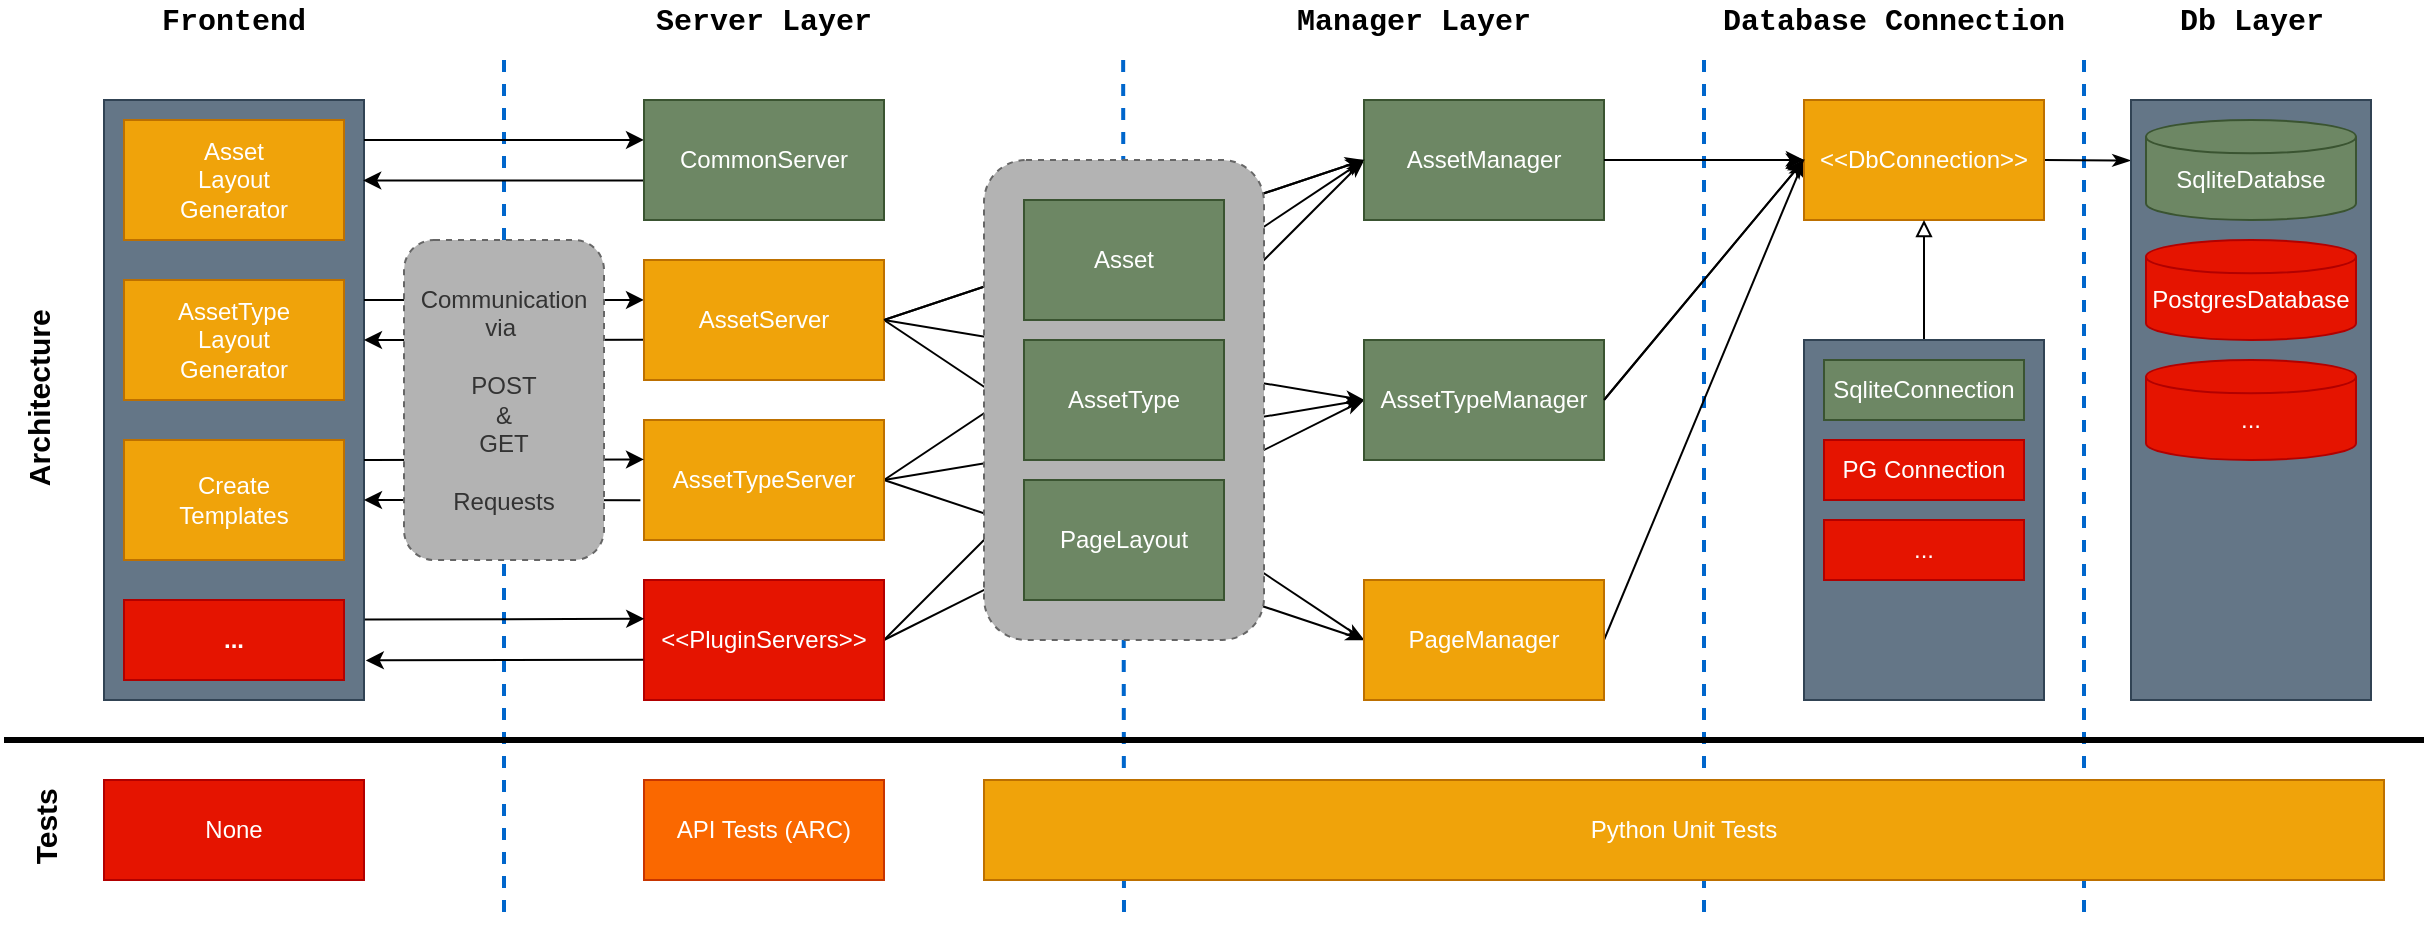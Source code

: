 <mxfile version="13.7.1" type="device"><diagram id="XkC64CSBz6MuFuF_FBS2" name="Page-1"><mxGraphModel dx="1422" dy="802" grid="1" gridSize="10" guides="1" tooltips="1" connect="1" arrows="1" fold="1" page="1" pageScale="1" pageWidth="827" pageHeight="1169" math="0" shadow="0"><root><mxCell id="0"/><mxCell id="1" parent="0"/><mxCell id="zYlzJXG3D5b0yWtDwXsM-15" value="" style="endArrow=none;dashed=1;html=1;rounded=0;strokeWidth=2;strokeColor=#0066CC;" edge="1" parent="1"><mxGeometry width="50" height="50" relative="1" as="geometry"><mxPoint x="1200" y="380" as="sourcePoint"/><mxPoint x="1200" y="810" as="targetPoint"/></mxGeometry></mxCell><mxCell id="zYlzJXG3D5b0yWtDwXsM-14" value="" style="endArrow=none;dashed=1;html=1;rounded=0;strokeWidth=2;strokeColor=#0066CC;" edge="1" parent="1"><mxGeometry width="50" height="50" relative="1" as="geometry"><mxPoint x="1010" y="380" as="sourcePoint"/><mxPoint x="1010" y="810" as="targetPoint"/></mxGeometry></mxCell><mxCell id="zYlzJXG3D5b0yWtDwXsM-13" value="" style="endArrow=none;dashed=1;html=1;rounded=0;strokeWidth=2;strokeColor=#0066CC;" edge="1" parent="1"><mxGeometry width="50" height="50" relative="1" as="geometry"><mxPoint x="719.58" y="380" as="sourcePoint"/><mxPoint x="720" y="810" as="targetPoint"/></mxGeometry></mxCell><mxCell id="zYlzJXG3D5b0yWtDwXsM-12" value="" style="endArrow=none;dashed=1;html=1;rounded=0;strokeWidth=2;strokeColor=#0066CC;" edge="1" parent="1"><mxGeometry width="50" height="50" relative="1" as="geometry"><mxPoint x="410" y="380" as="sourcePoint"/><mxPoint x="410" y="810" as="targetPoint"/></mxGeometry></mxCell><mxCell id="GYhRSr2gNebdkUgyvL3g-2" value="" style="rounded=0;whiteSpace=wrap;html=1;labelPosition=center;verticalLabelPosition=middle;align=center;verticalAlign=middle;spacingTop=3;fillColor=#647687;strokeColor=#314354;fontColor=#ffffff;" parent="1" vertex="1"><mxGeometry x="210" y="400" width="130" height="300" as="geometry"/></mxCell><mxCell id="GYhRSr2gNebdkUgyvL3g-31" style="edgeStyle=none;rounded=0;orthogonalLoop=1;jettySize=auto;html=1;exitX=1;exitY=0.5;exitDx=0;exitDy=0;entryX=0;entryY=0.5;entryDx=0;entryDy=0;endArrow=classicThin;endFill=1;" parent="1" source="GYhRSr2gNebdkUgyvL3g-6" target="GYhRSr2gNebdkUgyvL3g-19" edge="1"><mxGeometry relative="1" as="geometry"/></mxCell><mxCell id="GYhRSr2gNebdkUgyvL3g-32" style="edgeStyle=none;rounded=0;orthogonalLoop=1;jettySize=auto;html=1;exitX=1;exitY=0.5;exitDx=0;exitDy=0;entryX=0;entryY=0.5;entryDx=0;entryDy=0;endArrow=classicThin;endFill=1;" parent="1" source="GYhRSr2gNebdkUgyvL3g-6" target="GYhRSr2gNebdkUgyvL3g-20" edge="1"><mxGeometry relative="1" as="geometry"/></mxCell><mxCell id="GYhRSr2gNebdkUgyvL3g-54" style="edgeStyle=none;rounded=0;orthogonalLoop=1;jettySize=auto;html=1;exitX=1;exitY=0.5;exitDx=0;exitDy=0;entryX=0;entryY=0.5;entryDx=0;entryDy=0;endArrow=classicThin;endFill=1;" parent="1" source="GYhRSr2gNebdkUgyvL3g-6" target="GYhRSr2gNebdkUgyvL3g-21" edge="1"><mxGeometry relative="1" as="geometry"/></mxCell><mxCell id="GYhRSr2gNebdkUgyvL3g-6" value="AssetTypeServer" style="rounded=0;whiteSpace=wrap;html=1;fillColor=#f0a30a;strokeColor=#BD7000;fontColor=#ffffff;" parent="1" vertex="1"><mxGeometry x="480" y="560" width="120" height="60" as="geometry"/></mxCell><mxCell id="GYhRSr2gNebdkUgyvL3g-33" style="edgeStyle=none;rounded=0;orthogonalLoop=1;jettySize=auto;html=1;exitX=1;exitY=0.5;exitDx=0;exitDy=0;entryX=0;entryY=0.5;entryDx=0;entryDy=0;endArrow=classicThin;endFill=1;" parent="1" source="GYhRSr2gNebdkUgyvL3g-7" target="GYhRSr2gNebdkUgyvL3g-20" edge="1"><mxGeometry relative="1" as="geometry"/></mxCell><mxCell id="GYhRSr2gNebdkUgyvL3g-34" style="edgeStyle=none;rounded=0;orthogonalLoop=1;jettySize=auto;html=1;exitX=1;exitY=0.5;exitDx=0;exitDy=0;entryX=0;entryY=0.5;entryDx=0;entryDy=0;endArrow=classicThin;endFill=1;" parent="1" source="GYhRSr2gNebdkUgyvL3g-7" target="GYhRSr2gNebdkUgyvL3g-19" edge="1"><mxGeometry relative="1" as="geometry"/></mxCell><mxCell id="GYhRSr2gNebdkUgyvL3g-7" value="&amp;lt;&amp;lt;PluginServers&amp;gt;&amp;gt;" style="rounded=0;whiteSpace=wrap;html=1;fillColor=#e51400;strokeColor=#B20000;fontColor=#ffffff;" parent="1" vertex="1"><mxGeometry x="480" y="640" width="120" height="60" as="geometry"/></mxCell><mxCell id="GYhRSr2gNebdkUgyvL3g-8" value="" style="endArrow=classic;html=1;entryX=0;entryY=0.333;entryDx=0;entryDy=0;entryPerimeter=0;" parent="1" target="GYhRSr2gNebdkUgyvL3g-16" edge="1"><mxGeometry width="50" height="50" relative="1" as="geometry"><mxPoint x="340" y="420" as="sourcePoint"/><mxPoint x="440" y="419.98" as="targetPoint"/></mxGeometry></mxCell><mxCell id="GYhRSr2gNebdkUgyvL3g-9" value="" style="endArrow=classic;html=1;entryX=0.997;entryY=0.134;entryDx=0;entryDy=0;entryPerimeter=0;exitX=0;exitY=0.67;exitDx=0;exitDy=0;exitPerimeter=0;" parent="1" source="GYhRSr2gNebdkUgyvL3g-16" target="GYhRSr2gNebdkUgyvL3g-2" edge="1"><mxGeometry width="50" height="50" relative="1" as="geometry"><mxPoint x="440" y="440" as="sourcePoint"/><mxPoint x="490" y="390" as="targetPoint"/></mxGeometry></mxCell><mxCell id="GYhRSr2gNebdkUgyvL3g-10" value="" style="endArrow=classic;html=1;entryX=0;entryY=0.333;entryDx=0;entryDy=0;entryPerimeter=0;" parent="1" target="GYhRSr2gNebdkUgyvL3g-17" edge="1"><mxGeometry width="50" height="50" relative="1" as="geometry"><mxPoint x="340" y="500" as="sourcePoint"/><mxPoint x="440" y="500.0" as="targetPoint"/></mxGeometry></mxCell><mxCell id="GYhRSr2gNebdkUgyvL3g-11" value="" style="endArrow=classic;html=1;exitX=-0.001;exitY=0.665;exitDx=0;exitDy=0;exitPerimeter=0;" parent="1" source="GYhRSr2gNebdkUgyvL3g-17" edge="1"><mxGeometry width="50" height="50" relative="1" as="geometry"><mxPoint x="440" y="520.02" as="sourcePoint"/><mxPoint x="340" y="520" as="targetPoint"/></mxGeometry></mxCell><mxCell id="GYhRSr2gNebdkUgyvL3g-12" value="" style="endArrow=classic;html=1;entryX=0;entryY=0.329;entryDx=0;entryDy=0;entryPerimeter=0;" parent="1" target="GYhRSr2gNebdkUgyvL3g-6" edge="1"><mxGeometry width="50" height="50" relative="1" as="geometry"><mxPoint x="340" y="580" as="sourcePoint"/><mxPoint x="440.39" y="579.75" as="targetPoint"/></mxGeometry></mxCell><mxCell id="GYhRSr2gNebdkUgyvL3g-13" value="" style="endArrow=classic;html=1;exitX=-0.015;exitY=0.668;exitDx=0;exitDy=0;exitPerimeter=0;" parent="1" source="GYhRSr2gNebdkUgyvL3g-6" edge="1"><mxGeometry width="50" height="50" relative="1" as="geometry"><mxPoint x="440.39" y="599.77" as="sourcePoint"/><mxPoint x="340" y="600" as="targetPoint"/></mxGeometry></mxCell><mxCell id="GYhRSr2gNebdkUgyvL3g-14" value="" style="endArrow=classic;html=1;entryX=0.001;entryY=0.323;entryDx=0;entryDy=0;entryPerimeter=0;exitX=1.003;exitY=0.866;exitDx=0;exitDy=0;exitPerimeter=0;" parent="1" source="GYhRSr2gNebdkUgyvL3g-2" target="GYhRSr2gNebdkUgyvL3g-7" edge="1"><mxGeometry width="50" height="50" relative="1" as="geometry"><mxPoint x="330" y="655" as="sourcePoint"/><mxPoint x="440.39" y="659.75" as="targetPoint"/></mxGeometry></mxCell><mxCell id="GYhRSr2gNebdkUgyvL3g-15" value="" style="endArrow=classic;html=1;exitX=-0.003;exitY=0.665;exitDx=0;exitDy=0;exitPerimeter=0;entryX=1.007;entryY=0.934;entryDx=0;entryDy=0;entryPerimeter=0;" parent="1" source="GYhRSr2gNebdkUgyvL3g-7" target="GYhRSr2gNebdkUgyvL3g-2" edge="1"><mxGeometry width="50" height="50" relative="1" as="geometry"><mxPoint x="440.39" y="679.77" as="sourcePoint"/><mxPoint x="360" y="684" as="targetPoint"/></mxGeometry></mxCell><mxCell id="GYhRSr2gNebdkUgyvL3g-16" value="CommonServer" style="rounded=0;whiteSpace=wrap;html=1;fillColor=#6d8764;strokeColor=#3A5431;fontColor=#ffffff;" parent="1" vertex="1"><mxGeometry x="480" y="400" width="120" height="60" as="geometry"/></mxCell><mxCell id="GYhRSr2gNebdkUgyvL3g-28" style="rounded=0;orthogonalLoop=1;jettySize=auto;html=1;exitX=1;exitY=0.5;exitDx=0;exitDy=0;entryX=0;entryY=0.5;entryDx=0;entryDy=0;" parent="1" source="GYhRSr2gNebdkUgyvL3g-17" target="GYhRSr2gNebdkUgyvL3g-19" edge="1"><mxGeometry relative="1" as="geometry"/></mxCell><mxCell id="GYhRSr2gNebdkUgyvL3g-30" style="edgeStyle=none;rounded=0;orthogonalLoop=1;jettySize=auto;html=1;exitX=1;exitY=0.5;exitDx=0;exitDy=0;entryX=0;entryY=0.5;entryDx=0;entryDy=0;endArrow=classicThin;endFill=1;" parent="1" source="GYhRSr2gNebdkUgyvL3g-17" target="GYhRSr2gNebdkUgyvL3g-20" edge="1"><mxGeometry relative="1" as="geometry"/></mxCell><mxCell id="GYhRSr2gNebdkUgyvL3g-35" style="edgeStyle=none;rounded=0;orthogonalLoop=1;jettySize=auto;html=1;exitX=1;exitY=0.5;exitDx=0;exitDy=0;entryX=0;entryY=0.5;entryDx=0;entryDy=0;endArrow=classicThin;endFill=1;" parent="1" source="GYhRSr2gNebdkUgyvL3g-17" target="GYhRSr2gNebdkUgyvL3g-21" edge="1"><mxGeometry relative="1" as="geometry"/></mxCell><mxCell id="GYhRSr2gNebdkUgyvL3g-17" value="AssetServer" style="rounded=0;whiteSpace=wrap;html=1;fillColor=#f0a30a;strokeColor=#BD7000;fontColor=#ffffff;" parent="1" vertex="1"><mxGeometry x="480" y="480" width="120" height="60" as="geometry"/></mxCell><mxCell id="GYhRSr2gNebdkUgyvL3g-18" value="Communication&lt;br&gt;via&amp;nbsp;&lt;br&gt;&lt;br&gt;POST&lt;br&gt;&amp;amp;&lt;br&gt;GET&lt;br&gt;&lt;br&gt;Requests" style="rounded=1;whiteSpace=wrap;html=1;dashed=1;strokeColor=#666666;fontColor=#333333;fillColor=#B3B3B3;" parent="1" vertex="1"><mxGeometry x="360" y="470" width="100" height="160" as="geometry"/></mxCell><mxCell id="GYhRSr2gNebdkUgyvL3g-39" style="edgeStyle=none;rounded=0;orthogonalLoop=1;jettySize=auto;html=1;exitX=1;exitY=0.5;exitDx=0;exitDy=0;entryX=0;entryY=0.5;entryDx=0;entryDy=0;" parent="1" source="GYhRSr2gNebdkUgyvL3g-19" target="GYhRSr2gNebdkUgyvL3g-37" edge="1"><mxGeometry relative="1" as="geometry"/></mxCell><mxCell id="GYhRSr2gNebdkUgyvL3g-19" value="AssetManager" style="rounded=0;whiteSpace=wrap;html=1;fillColor=#6d8764;strokeColor=#3A5431;fontColor=#ffffff;" parent="1" vertex="1"><mxGeometry x="840" y="400" width="120" height="60" as="geometry"/></mxCell><mxCell id="GYhRSr2gNebdkUgyvL3g-40" style="edgeStyle=none;rounded=0;orthogonalLoop=1;jettySize=auto;html=1;exitX=1;exitY=0.5;exitDx=0;exitDy=0;entryX=0;entryY=0.5;entryDx=0;entryDy=0;" parent="1" source="GYhRSr2gNebdkUgyvL3g-20" target="GYhRSr2gNebdkUgyvL3g-37" edge="1"><mxGeometry relative="1" as="geometry"><mxPoint x="1040" y="550" as="targetPoint"/></mxGeometry></mxCell><mxCell id="GYhRSr2gNebdkUgyvL3g-20" value="AssetTypeManager" style="rounded=0;whiteSpace=wrap;html=1;fillColor=#6d8764;strokeColor=#3A5431;fontColor=#ffffff;" parent="1" vertex="1"><mxGeometry x="840" y="520" width="120" height="60" as="geometry"/></mxCell><mxCell id="GYhRSr2gNebdkUgyvL3g-41" style="edgeStyle=none;rounded=0;orthogonalLoop=1;jettySize=auto;html=1;exitX=1;exitY=0.5;exitDx=0;exitDy=0;entryX=0;entryY=0.5;entryDx=0;entryDy=0;" parent="1" source="GYhRSr2gNebdkUgyvL3g-21" target="GYhRSr2gNebdkUgyvL3g-37" edge="1"><mxGeometry relative="1" as="geometry"><mxPoint x="1040" y="550" as="targetPoint"/></mxGeometry></mxCell><mxCell id="GYhRSr2gNebdkUgyvL3g-21" value="PageManager" style="rounded=0;whiteSpace=wrap;html=1;fillColor=#f0a30a;strokeColor=#BD7000;fontColor=#ffffff;" parent="1" vertex="1"><mxGeometry x="840" y="640" width="120" height="60" as="geometry"/></mxCell><mxCell id="GYhRSr2gNebdkUgyvL3g-57" style="edgeStyle=none;rounded=0;orthogonalLoop=1;jettySize=auto;html=1;exitX=1;exitY=0.5;exitDx=0;exitDy=0;entryX=-0.002;entryY=0.101;entryDx=0;entryDy=0;entryPerimeter=0;endArrow=classicThin;endFill=1;fontSize=12;" parent="1" source="GYhRSr2gNebdkUgyvL3g-37" target="GYhRSr2gNebdkUgyvL3g-55" edge="1"><mxGeometry relative="1" as="geometry"/></mxCell><mxCell id="GYhRSr2gNebdkUgyvL3g-37" value="&amp;lt;&amp;lt;DbConnection&amp;gt;&amp;gt;" style="rounded=0;whiteSpace=wrap;html=1;fillColor=#f0a30a;strokeColor=#BD7000;fontColor=#ffffff;" parent="1" vertex="1"><mxGeometry x="1060" y="400" width="120" height="60" as="geometry"/></mxCell><mxCell id="GYhRSr2gNebdkUgyvL3g-47" style="edgeStyle=none;rounded=0;orthogonalLoop=1;jettySize=auto;html=1;exitX=0.5;exitY=0;exitDx=0;exitDy=0;entryX=0.5;entryY=1;entryDx=0;entryDy=0;endArrow=block;endFill=0;" parent="1" source="GYhRSr2gNebdkUgyvL3g-43" target="GYhRSr2gNebdkUgyvL3g-37" edge="1"><mxGeometry relative="1" as="geometry"/></mxCell><mxCell id="GYhRSr2gNebdkUgyvL3g-43" value="" style="rounded=0;whiteSpace=wrap;html=1;fillColor=#647687;strokeColor=#314354;fontColor=#ffffff;" parent="1" vertex="1"><mxGeometry x="1060" y="520" width="120" height="180" as="geometry"/></mxCell><mxCell id="GYhRSr2gNebdkUgyvL3g-44" value="SqliteConnection" style="rounded=0;whiteSpace=wrap;html=1;fillColor=#6d8764;strokeColor=#3A5431;fontColor=#ffffff;" parent="1" vertex="1"><mxGeometry x="1070" y="530" width="100" height="30" as="geometry"/></mxCell><mxCell id="GYhRSr2gNebdkUgyvL3g-50" style="edgeStyle=none;rounded=0;orthogonalLoop=1;jettySize=auto;html=1;endArrow=classicThin;endFill=1;" parent="1" edge="1"><mxGeometry relative="1" as="geometry"><mxPoint x="960" y="430" as="sourcePoint"/><mxPoint x="1060" y="430" as="targetPoint"/></mxGeometry></mxCell><mxCell id="GYhRSr2gNebdkUgyvL3g-51" style="edgeStyle=none;rounded=0;orthogonalLoop=1;jettySize=auto;html=1;exitX=1;exitY=0.5;exitDx=0;exitDy=0;entryX=0;entryY=0.5;entryDx=0;entryDy=0;endArrow=classicThin;endFill=1;" parent="1" edge="1" target="GYhRSr2gNebdkUgyvL3g-37" source="GYhRSr2gNebdkUgyvL3g-20"><mxGeometry relative="1" as="geometry"><mxPoint x="1080" y="430" as="targetPoint"/><mxPoint x="940" y="550" as="sourcePoint"/></mxGeometry></mxCell><mxCell id="GYhRSr2gNebdkUgyvL3g-53" style="rounded=0;orthogonalLoop=1;jettySize=auto;html=1;exitX=1;exitY=0.5;exitDx=0;exitDy=0;entryX=0;entryY=0.5;entryDx=0;entryDy=0;endArrow=classicThin;endFill=1;" parent="1" edge="1"><mxGeometry relative="1" as="geometry"><mxPoint x="600" y="510" as="sourcePoint"/><mxPoint x="840" y="430" as="targetPoint"/></mxGeometry></mxCell><mxCell id="GYhRSr2gNebdkUgyvL3g-55" value="" style="rounded=0;whiteSpace=wrap;html=1;fontSize=12;fillColor=#647687;strokeColor=#314354;fontColor=#ffffff;" parent="1" vertex="1"><mxGeometry x="1223.5" y="400" width="120" height="300" as="geometry"/></mxCell><mxCell id="GYhRSr2gNebdkUgyvL3g-56" value="SqliteDatabse" style="strokeWidth=1;html=1;shape=mxgraph.flowchart.database;whiteSpace=wrap;verticalAlign=middle;fontSize=12;labelPosition=center;verticalLabelPosition=middle;align=center;spacingTop=10;fillColor=#6d8764;strokeColor=#3A5431;fontColor=#ffffff;" parent="1" vertex="1"><mxGeometry x="1231" y="410" width="105" height="50" as="geometry"/></mxCell><mxCell id="GYhRSr2gNebdkUgyvL3g-58" value="&lt;font face=&quot;Courier New&quot; style=&quot;font-size: 15px;&quot;&gt;Frontend&lt;/font&gt;" style="text;html=1;strokeColor=none;fillColor=none;align=center;verticalAlign=middle;whiteSpace=wrap;rounded=0;fontSize=15;fontStyle=1" parent="1" vertex="1"><mxGeometry x="210" y="350" width="130" height="20" as="geometry"/></mxCell><mxCell id="GYhRSr2gNebdkUgyvL3g-60" value="" style="rounded=1;whiteSpace=wrap;html=1;strokeWidth=1;fontSize=12;dashed=1;strokeColor=#666666;fontColor=#333333;fillColor=#B3B3B3;" parent="1" vertex="1"><mxGeometry x="650" y="430" width="140" height="240" as="geometry"/></mxCell><mxCell id="GYhRSr2gNebdkUgyvL3g-61" value="Asset" style="rounded=0;whiteSpace=wrap;html=1;strokeWidth=1;fontSize=12;fillColor=#6d8764;strokeColor=#3A5431;fontColor=#ffffff;" parent="1" vertex="1"><mxGeometry x="670" y="450" width="100" height="60" as="geometry"/></mxCell><mxCell id="GYhRSr2gNebdkUgyvL3g-62" value="AssetType" style="rounded=0;whiteSpace=wrap;html=1;strokeWidth=1;fontSize=12;fillColor=#6d8764;strokeColor=#3A5431;fontColor=#ffffff;" parent="1" vertex="1"><mxGeometry x="670" y="520" width="100" height="60" as="geometry"/></mxCell><mxCell id="GYhRSr2gNebdkUgyvL3g-63" value="&lt;span style=&quot;font-weight: normal&quot;&gt;PageLayout&lt;/span&gt;" style="rounded=0;whiteSpace=wrap;html=1;strokeWidth=1;fontSize=12;fontStyle=1;fillColor=#6d8764;strokeColor=#3A5431;fontColor=#ffffff;" parent="1" vertex="1"><mxGeometry x="670" y="590" width="100" height="60" as="geometry"/></mxCell><mxCell id="GYhRSr2gNebdkUgyvL3g-64" value="Asset&lt;br&gt;Layout&lt;br&gt;Generator" style="rounded=0;whiteSpace=wrap;html=1;strokeWidth=1;fontSize=12;fillColor=#f0a30a;strokeColor=#BD7000;fontColor=#ffffff;" parent="1" vertex="1"><mxGeometry x="220" y="410" width="110" height="60" as="geometry"/></mxCell><mxCell id="GYhRSr2gNebdkUgyvL3g-65" value="AssetType&lt;br&gt;Layout&lt;br&gt;Generator" style="rounded=0;whiteSpace=wrap;html=1;strokeWidth=1;fontSize=12;fillColor=#f0a30a;strokeColor=#BD7000;fontColor=#ffffff;" parent="1" vertex="1"><mxGeometry x="220" y="490" width="110" height="60" as="geometry"/></mxCell><mxCell id="GYhRSr2gNebdkUgyvL3g-66" value="Create&lt;br&gt;Templates" style="rounded=0;whiteSpace=wrap;html=1;strokeWidth=1;fontSize=12;fillColor=#f0a30a;strokeColor=#BD7000;fontColor=#ffffff;" parent="1" vertex="1"><mxGeometry x="220" y="570" width="110" height="60" as="geometry"/></mxCell><mxCell id="GYhRSr2gNebdkUgyvL3g-67" value="&lt;b&gt;...&lt;/b&gt;" style="rounded=0;whiteSpace=wrap;html=1;strokeWidth=1;fontSize=12;fillColor=#e51400;strokeColor=#B20000;fontColor=#ffffff;" parent="1" vertex="1"><mxGeometry x="220" y="650" width="110" height="40" as="geometry"/></mxCell><mxCell id="GYhRSr2gNebdkUgyvL3g-68" value="PostgresDatabase" style="strokeWidth=1;html=1;shape=mxgraph.flowchart.database;whiteSpace=wrap;verticalAlign=middle;fontSize=12;labelPosition=center;verticalLabelPosition=middle;align=center;spacingTop=10;fillColor=#e51400;strokeColor=#B20000;fontColor=#ffffff;" parent="1" vertex="1"><mxGeometry x="1231" y="470" width="105" height="50" as="geometry"/></mxCell><mxCell id="GYhRSr2gNebdkUgyvL3g-69" value="None" style="rounded=0;whiteSpace=wrap;html=1;strokeWidth=1;fillColor=#e51400;fontSize=12;strokeColor=#B20000;fontColor=#ffffff;" parent="1" vertex="1"><mxGeometry x="210" y="740" width="130" height="50" as="geometry"/></mxCell><mxCell id="GYhRSr2gNebdkUgyvL3g-71" value="" style="endArrow=none;html=1;fontSize=12;strokeWidth=3;" parent="1" edge="1"><mxGeometry width="50" height="50" relative="1" as="geometry"><mxPoint x="160" y="720" as="sourcePoint"/><mxPoint x="1370" y="720" as="targetPoint"/></mxGeometry></mxCell><mxCell id="GYhRSr2gNebdkUgyvL3g-72" value="API Tests (ARC)" style="rounded=0;whiteSpace=wrap;html=1;strokeWidth=1;fillColor=#fa6800;fontSize=12;strokeColor=#C73500;fontColor=#ffffff;" parent="1" vertex="1"><mxGeometry x="480" y="740" width="120" height="50" as="geometry"/></mxCell><mxCell id="GYhRSr2gNebdkUgyvL3g-73" value="Python Unit Tests" style="rounded=0;whiteSpace=wrap;html=1;strokeWidth=1;fillColor=#f0a30a;fontSize=12;strokeColor=#BD7000;fontColor=#ffffff;" parent="1" vertex="1"><mxGeometry x="650" y="740" width="700" height="50" as="geometry"/></mxCell><mxCell id="zYlzJXG3D5b0yWtDwXsM-5" value="PG Connection" style="rounded=0;whiteSpace=wrap;html=1;fillColor=#e51400;strokeColor=#B20000;fontColor=#ffffff;" vertex="1" parent="1"><mxGeometry x="1070" y="570" width="100" height="30" as="geometry"/></mxCell><mxCell id="zYlzJXG3D5b0yWtDwXsM-6" value="..." style="rounded=0;whiteSpace=wrap;html=1;fillColor=#e51400;strokeColor=#B20000;fontColor=#ffffff;" vertex="1" parent="1"><mxGeometry x="1070" y="610" width="100" height="30" as="geometry"/></mxCell><mxCell id="zYlzJXG3D5b0yWtDwXsM-7" value="..." style="strokeWidth=1;html=1;shape=mxgraph.flowchart.database;whiteSpace=wrap;verticalAlign=middle;fontSize=12;labelPosition=center;verticalLabelPosition=middle;align=center;spacingTop=10;fillColor=#e51400;strokeColor=#B20000;fontColor=#ffffff;" vertex="1" parent="1"><mxGeometry x="1231" y="530" width="105" height="50" as="geometry"/></mxCell><mxCell id="zYlzJXG3D5b0yWtDwXsM-16" value="Architecture" style="text;html=1;strokeColor=none;fillColor=none;align=center;verticalAlign=middle;whiteSpace=wrap;rounded=0;rotation=-90;fontStyle=1;fontSize=15;" vertex="1" parent="1"><mxGeometry x="25.63" y="531.88" width="303.75" height="35" as="geometry"/></mxCell><mxCell id="zYlzJXG3D5b0yWtDwXsM-17" value="Tests" style="text;html=1;strokeColor=none;fillColor=none;align=center;verticalAlign=middle;whiteSpace=wrap;rounded=0;fontSize=15;rotation=-90;fontStyle=1" vertex="1" parent="1"><mxGeometry x="147.88" y="745.62" width="65.25" height="35" as="geometry"/></mxCell><mxCell id="zYlzJXG3D5b0yWtDwXsM-18" value="&lt;font face=&quot;Courier New&quot;&gt;Server Layer&lt;/font&gt;" style="text;html=1;strokeColor=none;fillColor=none;align=center;verticalAlign=middle;whiteSpace=wrap;rounded=0;fontSize=15;fontStyle=1" vertex="1" parent="1"><mxGeometry x="480" y="350" width="120" height="20" as="geometry"/></mxCell><mxCell id="zYlzJXG3D5b0yWtDwXsM-19" value="&lt;font face=&quot;Courier New&quot;&gt;Manager Layer&lt;/font&gt;" style="text;html=1;strokeColor=none;fillColor=none;align=center;verticalAlign=middle;whiteSpace=wrap;rounded=0;fontSize=15;fontStyle=1" vertex="1" parent="1"><mxGeometry x="720" y="350" width="290" height="20" as="geometry"/></mxCell><mxCell id="zYlzJXG3D5b0yWtDwXsM-20" value="&lt;font face=&quot;Courier New&quot;&gt;Database Connection&lt;/font&gt;" style="text;html=1;strokeColor=none;fillColor=none;align=center;verticalAlign=middle;whiteSpace=wrap;rounded=0;fontSize=15;fontStyle=1" vertex="1" parent="1"><mxGeometry x="1010" y="350" width="190" height="20" as="geometry"/></mxCell><mxCell id="zYlzJXG3D5b0yWtDwXsM-21" value="&lt;font face=&quot;Courier New&quot;&gt;Db Layer&lt;/font&gt;" style="text;html=1;strokeColor=none;fillColor=none;align=center;verticalAlign=middle;whiteSpace=wrap;rounded=0;fontSize=15;fontStyle=1" vertex="1" parent="1"><mxGeometry x="1223.5" y="350" width="120" height="20" as="geometry"/></mxCell></root></mxGraphModel></diagram></mxfile>